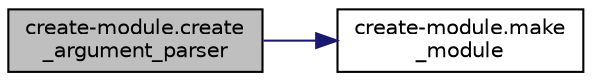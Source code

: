 digraph "create-module.create_argument_parser"
{
 // LATEX_PDF_SIZE
  edge [fontname="Helvetica",fontsize="10",labelfontname="Helvetica",labelfontsize="10"];
  node [fontname="Helvetica",fontsize="10",shape=record];
  rankdir="LR";
  Node1 [label="create-module.create\l_argument_parser",height=0.2,width=0.4,color="black", fillcolor="grey75", style="filled", fontcolor="black",tooltip=" "];
  Node1 -> Node2 [color="midnightblue",fontsize="10",style="solid",fontname="Helvetica"];
  Node2 [label="create-module.make\l_module",height=0.2,width=0.4,color="black", fillcolor="white", style="filled",URL="$namespacecreate-module.html#a3fd65df756a096a3e007ab40c35ae6d7",tooltip=" "];
}
